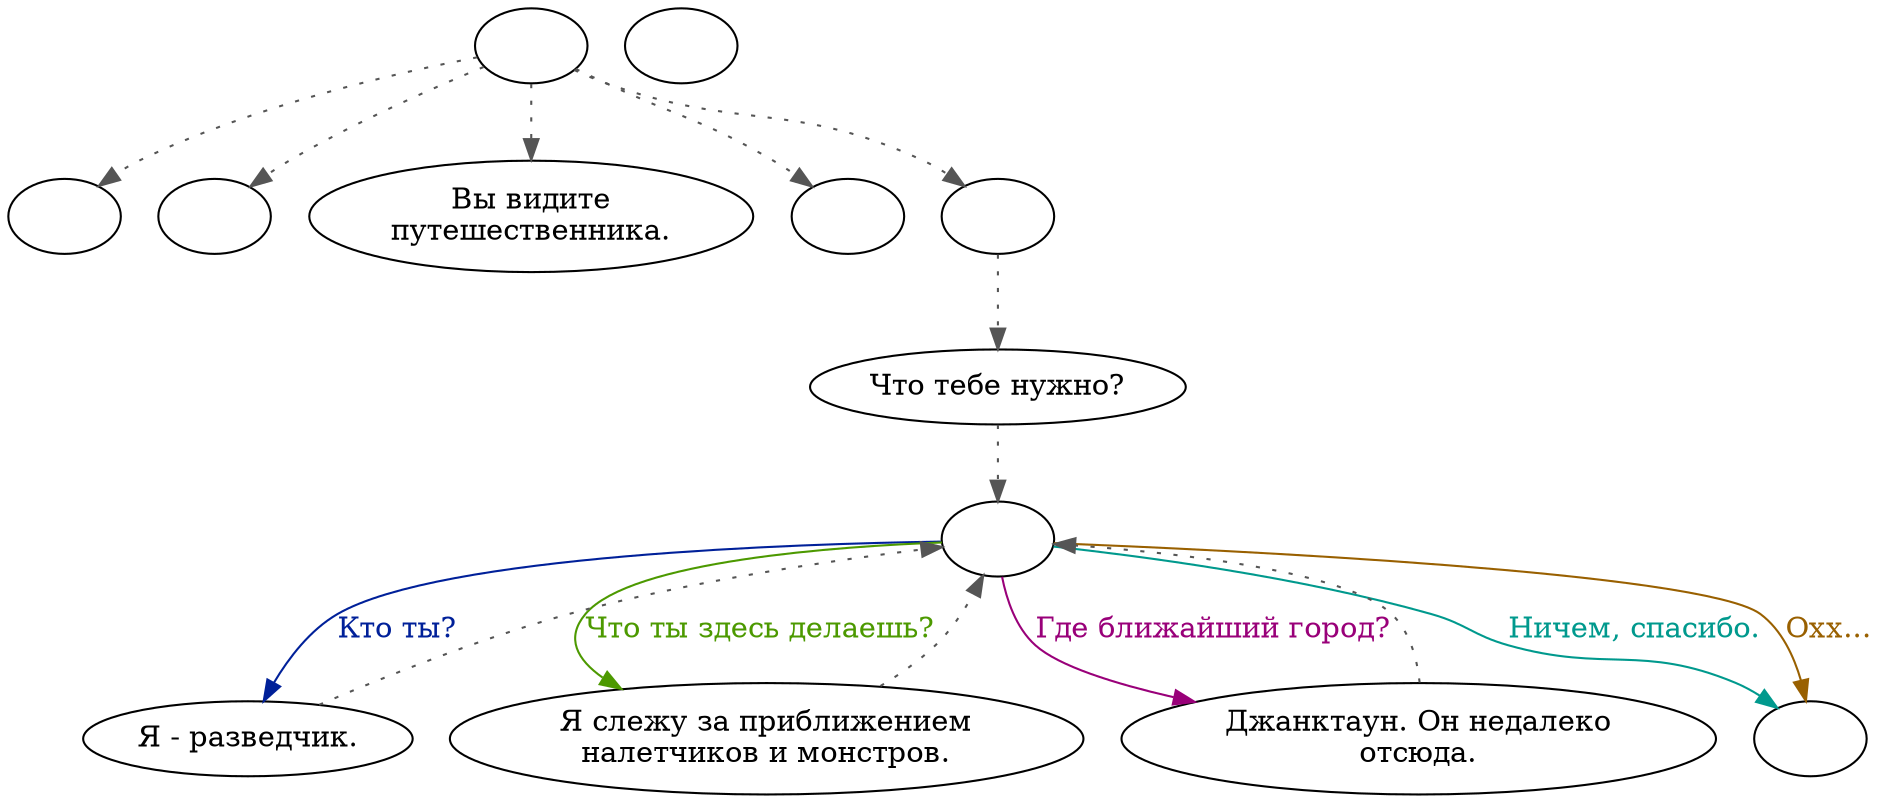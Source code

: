 digraph jnkscout {
  "start" [style=filled       fillcolor="#FFFFFF"       color="#000000"]
  "start" -> "critter_p_proc" [style=dotted color="#555555"]
  "start" -> "destroy_p_proc" [style=dotted color="#555555"]
  "start" -> "look_at_p_proc" [style=dotted color="#555555"]
  "start" -> "pickup_p_proc" [style=dotted color="#555555"]
  "start" -> "talk_p_proc" [style=dotted color="#555555"]
  "start" [label=""]
  "critter_p_proc" [style=filled       fillcolor="#FFFFFF"       color="#000000"]
  "critter_p_proc" [label=""]
  "damage_p_proc" [style=filled       fillcolor="#FFFFFF"       color="#000000"]
  "damage_p_proc" [label=""]
  "destroy_p_proc" [style=filled       fillcolor="#FFFFFF"       color="#000000"]
  "destroy_p_proc" [label=""]
  "look_at_p_proc" [style=filled       fillcolor="#FFFFFF"       color="#000000"]
  "look_at_p_proc" [label="Вы видите\nпутешественника."]
  "pickup_p_proc" [style=filled       fillcolor="#FFFFFF"       color="#000000"]
  "pickup_p_proc" [label=""]
  "talk_p_proc" [style=filled       fillcolor="#FFFFFF"       color="#000000"]
  "talk_p_proc" -> "Scout01" [style=dotted color="#555555"]
  "talk_p_proc" [label=""]
  "Scout01" [style=filled       fillcolor="#FFFFFF"       color="#000000"]
  "Scout01" -> "Scout02" [style=dotted color="#555555"]
  "Scout01" [label="Что тебе нужно?"]
  "Scout02" [style=filled       fillcolor="#FFFFFF"       color="#000000"]
  "Scout02" [label=""]
  "Scout02" -> "Scout03" [label="Кто ты?" color="#002099" fontcolor="#002099"]
  "Scout02" -> "Scout04" [label="Что ты здесь делаешь?" color="#4C9900" fontcolor="#4C9900"]
  "Scout02" -> "Scout05" [label="Где ближайший город?" color="#990079" fontcolor="#990079"]
  "Scout02" -> "ScoutEnd" [label="Ничем, спасибо." color="#00998D" fontcolor="#00998D"]
  "Scout02" -> "ScoutEnd" [label="Охх..." color="#996000" fontcolor="#996000"]
  "Scout03" [style=filled       fillcolor="#FFFFFF"       color="#000000"]
  "Scout03" -> "Scout02" [style=dotted color="#555555"]
  "Scout03" [label="Я - разведчик."]
  "Scout04" [style=filled       fillcolor="#FFFFFF"       color="#000000"]
  "Scout04" -> "Scout02" [style=dotted color="#555555"]
  "Scout04" [label="Я слежу за приближением\nналетчиков и монстров."]
  "Scout05" [style=filled       fillcolor="#FFFFFF"       color="#000000"]
  "Scout05" -> "Scout02" [style=dotted color="#555555"]
  "Scout05" [label="Джанктаун. Он недалеко\nотсюда."]
  "ScoutEnd" [style=filled       fillcolor="#FFFFFF"       color="#000000"]
  "ScoutEnd" [label=""]
}
